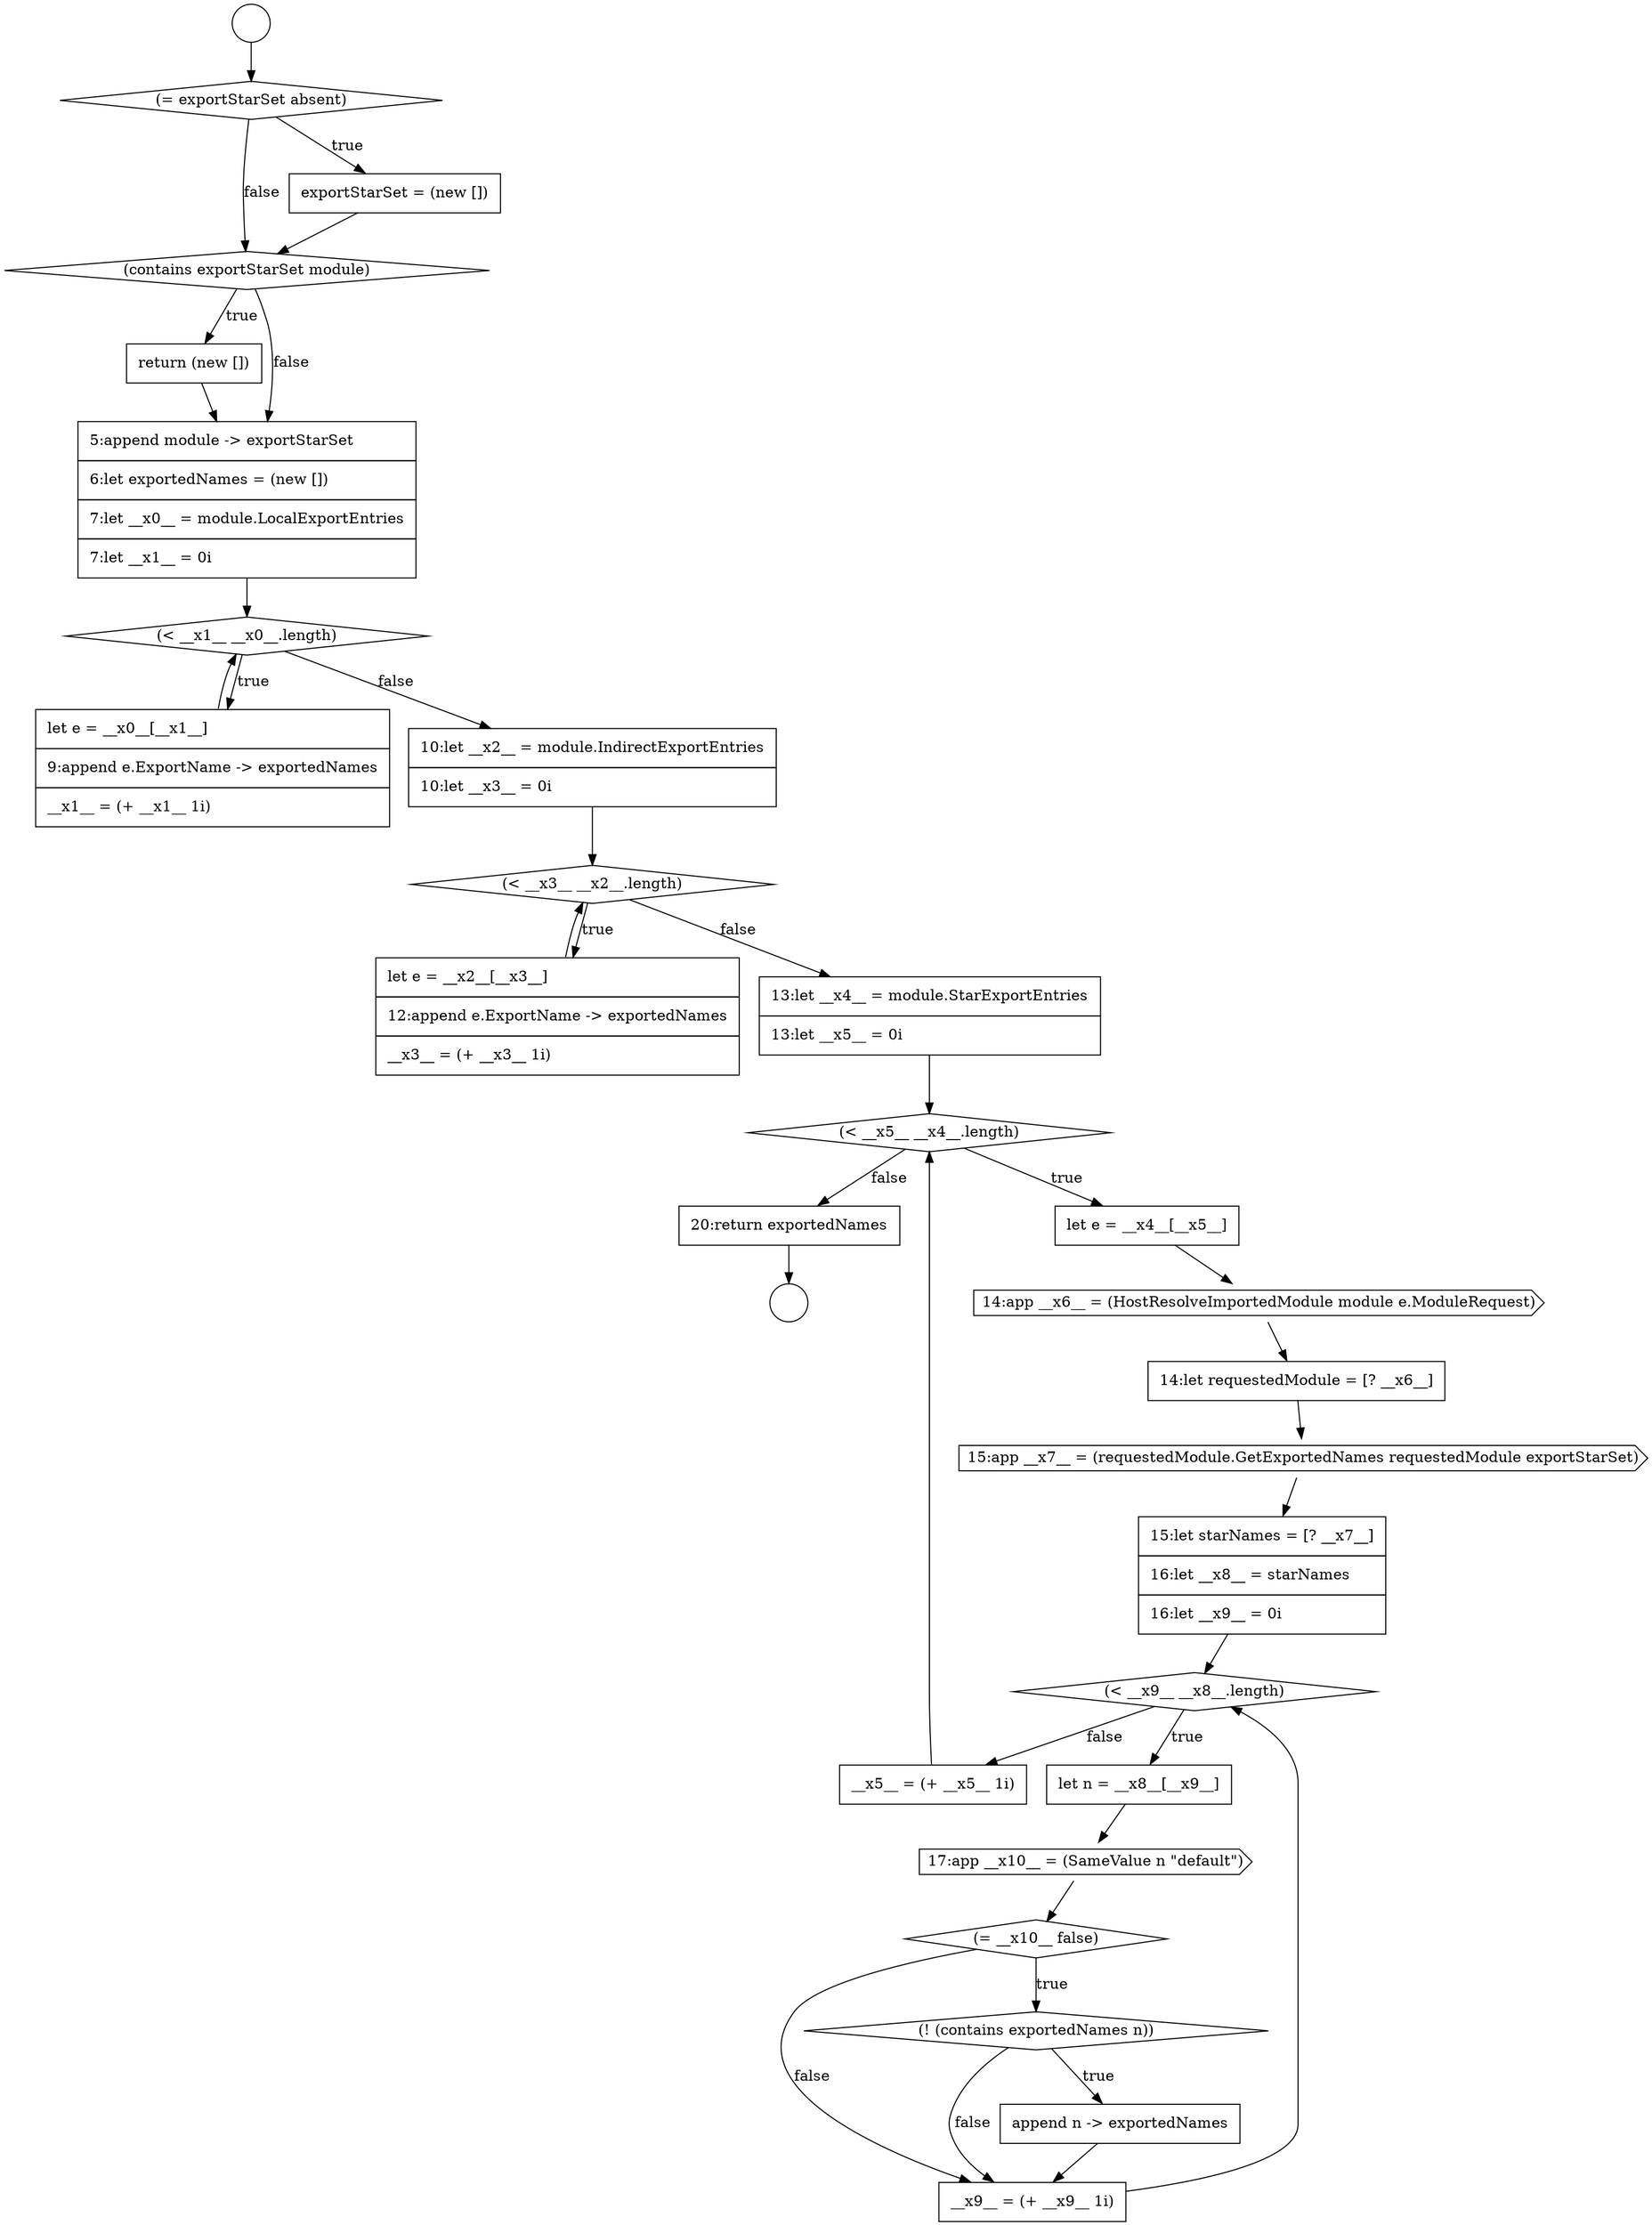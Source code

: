 digraph {
  node10944 [shape=none, margin=0, label=<<font color="black">
    <table border="0" cellborder="1" cellspacing="0" cellpadding="10">
      <tr><td align="left">5:append module -&gt; exportStarSet</td></tr>
      <tr><td align="left">6:let exportedNames = (new [])</td></tr>
      <tr><td align="left">7:let __x0__ = module.LocalExportEntries</td></tr>
      <tr><td align="left">7:let __x1__ = 0i</td></tr>
    </table>
  </font>> color="black" fillcolor="white" style=filled]
  node10955 [shape=cds, label=<<font color="black">15:app __x7__ = (requestedModule.GetExportedNames requestedModule exportStarSet)</font>> color="black" fillcolor="white" style=filled]
  node10945 [shape=diamond, label=<<font color="black">(&lt; __x1__ __x0__.length)</font>> color="black" fillcolor="white" style=filled]
  node10950 [shape=none, margin=0, label=<<font color="black">
    <table border="0" cellborder="1" cellspacing="0" cellpadding="10">
      <tr><td align="left">13:let __x4__ = module.StarExportEntries</td></tr>
      <tr><td align="left">13:let __x5__ = 0i</td></tr>
    </table>
  </font>> color="black" fillcolor="white" style=filled]
  node10965 [shape=none, margin=0, label=<<font color="black">
    <table border="0" cellborder="1" cellspacing="0" cellpadding="10">
      <tr><td align="left">20:return exportedNames</td></tr>
    </table>
  </font>> color="black" fillcolor="white" style=filled]
  node10962 [shape=none, margin=0, label=<<font color="black">
    <table border="0" cellborder="1" cellspacing="0" cellpadding="10">
      <tr><td align="left">append n -&gt; exportedNames</td></tr>
    </table>
  </font>> color="black" fillcolor="white" style=filled]
  node10946 [shape=none, margin=0, label=<<font color="black">
    <table border="0" cellborder="1" cellspacing="0" cellpadding="10">
      <tr><td align="left">let e = __x0__[__x1__]</td></tr>
      <tr><td align="left">9:append e.ExportName -&gt; exportedNames</td></tr>
      <tr><td align="left">__x1__ = (+ __x1__ 1i)</td></tr>
    </table>
  </font>> color="black" fillcolor="white" style=filled]
  node10961 [shape=diamond, label=<<font color="black">(! (contains exportedNames n))</font>> color="black" fillcolor="white" style=filled]
  node10951 [shape=diamond, label=<<font color="black">(&lt; __x5__ __x4__.length)</font>> color="black" fillcolor="white" style=filled]
  node10963 [shape=none, margin=0, label=<<font color="black">
    <table border="0" cellborder="1" cellspacing="0" cellpadding="10">
      <tr><td align="left">__x9__ = (+ __x9__ 1i)</td></tr>
    </table>
  </font>> color="black" fillcolor="white" style=filled]
  node10952 [shape=none, margin=0, label=<<font color="black">
    <table border="0" cellborder="1" cellspacing="0" cellpadding="10">
      <tr><td align="left">let e = __x4__[__x5__]</td></tr>
    </table>
  </font>> color="black" fillcolor="white" style=filled]
  node10964 [shape=none, margin=0, label=<<font color="black">
    <table border="0" cellborder="1" cellspacing="0" cellpadding="10">
      <tr><td align="left">__x5__ = (+ __x5__ 1i)</td></tr>
    </table>
  </font>> color="black" fillcolor="white" style=filled]
  node10960 [shape=diamond, label=<<font color="black">(= __x10__ false)</font>> color="black" fillcolor="white" style=filled]
  node10949 [shape=none, margin=0, label=<<font color="black">
    <table border="0" cellborder="1" cellspacing="0" cellpadding="10">
      <tr><td align="left">let e = __x2__[__x3__]</td></tr>
      <tr><td align="left">12:append e.ExportName -&gt; exportedNames</td></tr>
      <tr><td align="left">__x3__ = (+ __x3__ 1i)</td></tr>
    </table>
  </font>> color="black" fillcolor="white" style=filled]
  node10959 [shape=cds, label=<<font color="black">17:app __x10__ = (SameValue n &quot;default&quot;)</font>> color="black" fillcolor="white" style=filled]
  node10940 [shape=diamond, label=<<font color="black">(= exportStarSet absent)</font>> color="black" fillcolor="white" style=filled]
  node10943 [shape=none, margin=0, label=<<font color="black">
    <table border="0" cellborder="1" cellspacing="0" cellpadding="10">
      <tr><td align="left">return (new [])</td></tr>
    </table>
  </font>> color="black" fillcolor="white" style=filled]
  node10954 [shape=none, margin=0, label=<<font color="black">
    <table border="0" cellborder="1" cellspacing="0" cellpadding="10">
      <tr><td align="left">14:let requestedModule = [? __x6__]</td></tr>
    </table>
  </font>> color="black" fillcolor="white" style=filled]
  node10947 [shape=none, margin=0, label=<<font color="black">
    <table border="0" cellborder="1" cellspacing="0" cellpadding="10">
      <tr><td align="left">10:let __x2__ = module.IndirectExportEntries</td></tr>
      <tr><td align="left">10:let __x3__ = 0i</td></tr>
    </table>
  </font>> color="black" fillcolor="white" style=filled]
  node10939 [shape=circle label=" " color="black" fillcolor="white" style=filled]
  node10958 [shape=none, margin=0, label=<<font color="black">
    <table border="0" cellborder="1" cellspacing="0" cellpadding="10">
      <tr><td align="left">let n = __x8__[__x9__]</td></tr>
    </table>
  </font>> color="black" fillcolor="white" style=filled]
  node10948 [shape=diamond, label=<<font color="black">(&lt; __x3__ __x2__.length)</font>> color="black" fillcolor="white" style=filled]
  node10938 [shape=circle label=" " color="black" fillcolor="white" style=filled]
  node10953 [shape=cds, label=<<font color="black">14:app __x6__ = (HostResolveImportedModule module e.ModuleRequest)</font>> color="black" fillcolor="white" style=filled]
  node10957 [shape=diamond, label=<<font color="black">(&lt; __x9__ __x8__.length)</font>> color="black" fillcolor="white" style=filled]
  node10942 [shape=diamond, label=<<font color="black">(contains exportStarSet module)</font>> color="black" fillcolor="white" style=filled]
  node10941 [shape=none, margin=0, label=<<font color="black">
    <table border="0" cellborder="1" cellspacing="0" cellpadding="10">
      <tr><td align="left">exportStarSet = (new [])</td></tr>
    </table>
  </font>> color="black" fillcolor="white" style=filled]
  node10956 [shape=none, margin=0, label=<<font color="black">
    <table border="0" cellborder="1" cellspacing="0" cellpadding="10">
      <tr><td align="left">15:let starNames = [? __x7__]</td></tr>
      <tr><td align="left">16:let __x8__ = starNames</td></tr>
      <tr><td align="left">16:let __x9__ = 0i</td></tr>
    </table>
  </font>> color="black" fillcolor="white" style=filled]
  node10950 -> node10951 [ color="black"]
  node10958 -> node10959 [ color="black"]
  node10948 -> node10949 [label=<<font color="black">true</font>> color="black"]
  node10948 -> node10950 [label=<<font color="black">false</font>> color="black"]
  node10953 -> node10954 [ color="black"]
  node10946 -> node10945 [ color="black"]
  node10954 -> node10955 [ color="black"]
  node10945 -> node10946 [label=<<font color="black">true</font>> color="black"]
  node10945 -> node10947 [label=<<font color="black">false</font>> color="black"]
  node10965 -> node10939 [ color="black"]
  node10940 -> node10941 [label=<<font color="black">true</font>> color="black"]
  node10940 -> node10942 [label=<<font color="black">false</font>> color="black"]
  node10955 -> node10956 [ color="black"]
  node10956 -> node10957 [ color="black"]
  node10962 -> node10963 [ color="black"]
  node10957 -> node10958 [label=<<font color="black">true</font>> color="black"]
  node10957 -> node10964 [label=<<font color="black">false</font>> color="black"]
  node10951 -> node10952 [label=<<font color="black">true</font>> color="black"]
  node10951 -> node10965 [label=<<font color="black">false</font>> color="black"]
  node10943 -> node10944 [ color="black"]
  node10941 -> node10942 [ color="black"]
  node10944 -> node10945 [ color="black"]
  node10963 -> node10957 [ color="black"]
  node10961 -> node10962 [label=<<font color="black">true</font>> color="black"]
  node10961 -> node10963 [label=<<font color="black">false</font>> color="black"]
  node10959 -> node10960 [ color="black"]
  node10960 -> node10961 [label=<<font color="black">true</font>> color="black"]
  node10960 -> node10963 [label=<<font color="black">false</font>> color="black"]
  node10964 -> node10951 [ color="black"]
  node10938 -> node10940 [ color="black"]
  node10949 -> node10948 [ color="black"]
  node10952 -> node10953 [ color="black"]
  node10947 -> node10948 [ color="black"]
  node10942 -> node10943 [label=<<font color="black">true</font>> color="black"]
  node10942 -> node10944 [label=<<font color="black">false</font>> color="black"]
}
